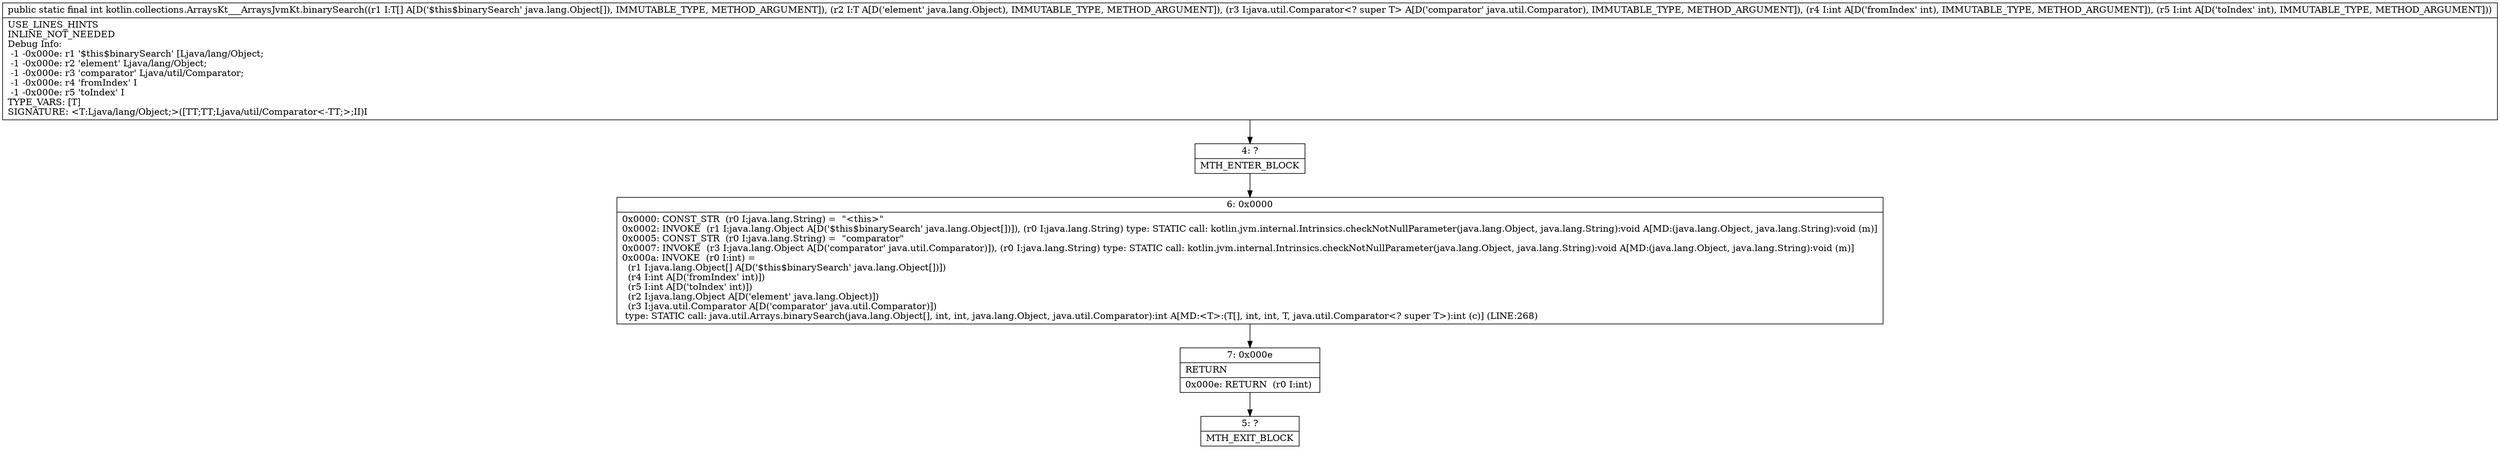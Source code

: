 digraph "CFG forkotlin.collections.ArraysKt___ArraysJvmKt.binarySearch([Ljava\/lang\/Object;Ljava\/lang\/Object;Ljava\/util\/Comparator;II)I" {
Node_4 [shape=record,label="{4\:\ ?|MTH_ENTER_BLOCK\l}"];
Node_6 [shape=record,label="{6\:\ 0x0000|0x0000: CONST_STR  (r0 I:java.lang.String) =  \"\<this\>\" \l0x0002: INVOKE  (r1 I:java.lang.Object A[D('$this$binarySearch' java.lang.Object[])]), (r0 I:java.lang.String) type: STATIC call: kotlin.jvm.internal.Intrinsics.checkNotNullParameter(java.lang.Object, java.lang.String):void A[MD:(java.lang.Object, java.lang.String):void (m)]\l0x0005: CONST_STR  (r0 I:java.lang.String) =  \"comparator\" \l0x0007: INVOKE  (r3 I:java.lang.Object A[D('comparator' java.util.Comparator)]), (r0 I:java.lang.String) type: STATIC call: kotlin.jvm.internal.Intrinsics.checkNotNullParameter(java.lang.Object, java.lang.String):void A[MD:(java.lang.Object, java.lang.String):void (m)]\l0x000a: INVOKE  (r0 I:int) = \l  (r1 I:java.lang.Object[] A[D('$this$binarySearch' java.lang.Object[])])\l  (r4 I:int A[D('fromIndex' int)])\l  (r5 I:int A[D('toIndex' int)])\l  (r2 I:java.lang.Object A[D('element' java.lang.Object)])\l  (r3 I:java.util.Comparator A[D('comparator' java.util.Comparator)])\l type: STATIC call: java.util.Arrays.binarySearch(java.lang.Object[], int, int, java.lang.Object, java.util.Comparator):int A[MD:\<T\>:(T[], int, int, T, java.util.Comparator\<? super T\>):int (c)] (LINE:268)\l}"];
Node_7 [shape=record,label="{7\:\ 0x000e|RETURN\l|0x000e: RETURN  (r0 I:int) \l}"];
Node_5 [shape=record,label="{5\:\ ?|MTH_EXIT_BLOCK\l}"];
MethodNode[shape=record,label="{public static final int kotlin.collections.ArraysKt___ArraysJvmKt.binarySearch((r1 I:T[] A[D('$this$binarySearch' java.lang.Object[]), IMMUTABLE_TYPE, METHOD_ARGUMENT]), (r2 I:T A[D('element' java.lang.Object), IMMUTABLE_TYPE, METHOD_ARGUMENT]), (r3 I:java.util.Comparator\<? super T\> A[D('comparator' java.util.Comparator), IMMUTABLE_TYPE, METHOD_ARGUMENT]), (r4 I:int A[D('fromIndex' int), IMMUTABLE_TYPE, METHOD_ARGUMENT]), (r5 I:int A[D('toIndex' int), IMMUTABLE_TYPE, METHOD_ARGUMENT]))  | USE_LINES_HINTS\lINLINE_NOT_NEEDED\lDebug Info:\l  \-1 \-0x000e: r1 '$this$binarySearch' [Ljava\/lang\/Object;\l  \-1 \-0x000e: r2 'element' Ljava\/lang\/Object;\l  \-1 \-0x000e: r3 'comparator' Ljava\/util\/Comparator;\l  \-1 \-0x000e: r4 'fromIndex' I\l  \-1 \-0x000e: r5 'toIndex' I\lTYPE_VARS: [T]\lSIGNATURE: \<T:Ljava\/lang\/Object;\>([TT;TT;Ljava\/util\/Comparator\<\-TT;\>;II)I\l}"];
MethodNode -> Node_4;Node_4 -> Node_6;
Node_6 -> Node_7;
Node_7 -> Node_5;
}

